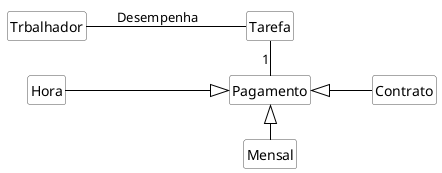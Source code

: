 @startuml mod05ima07
hide circle
hide methods
hide empty members

skinparam class {
    BackgroundColor White
    ArrowColor Black
    BorderColor #505050
}
class "Trbalhador" as tr
class "Tarefa" as ta
class "Hora" as ho
class "Pagamento" as pa
class "Contrato" as co
class "Mensal" as me
left to right direction
tr -- ta : Desempenha
ta -right-"1" pa
ho --|> pa
co -up-|> pa
me -left-|> pa
@enduml